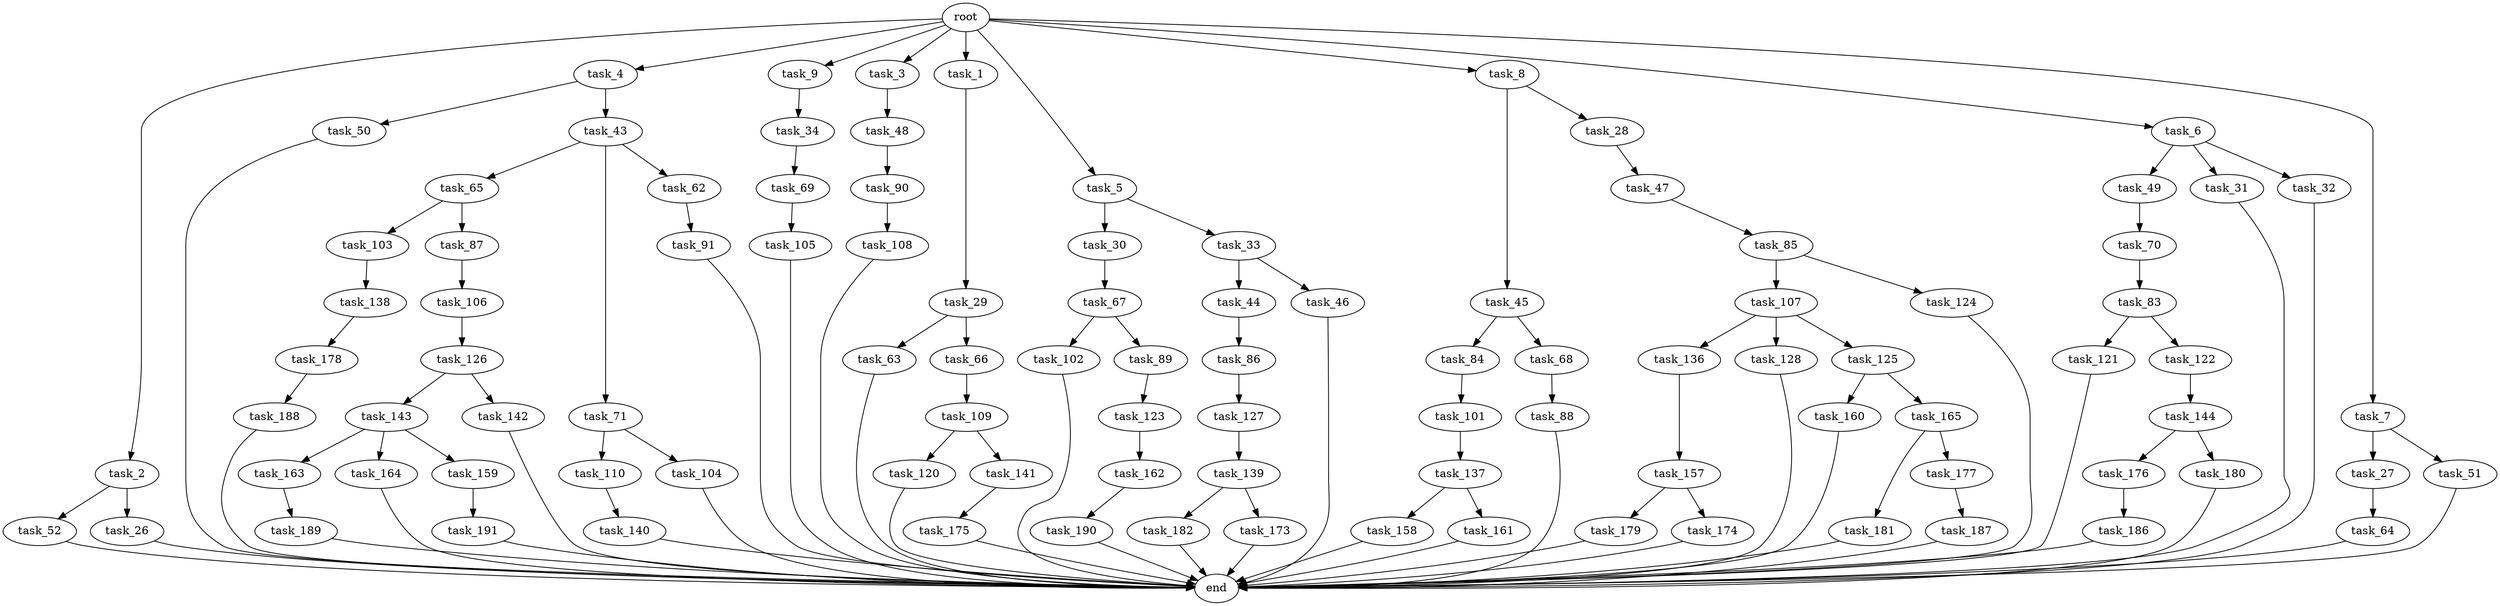 digraph G {
  task_102 [size="1391569403.904000"];
  task_65 [size="841813590.016000"];
  task_176 [size="618475290.624000"];
  task_162 [size="618475290.624000"];
  task_158 [size="1717986918.400000"];
  task_105 [size="618475290.624000"];
  task_182 [size="841813590.016000"];
  task_45 [size="1391569403.904000"];
  task_163 [size="429496729.600000"];
  task_144 [size="1099511627.776000"];
  task_44 [size="618475290.624000"];
  task_179 [size="154618822.656000"];
  task_164 [size="429496729.600000"];
  task_139 [size="618475290.624000"];
  task_28 [size="1391569403.904000"];
  task_50 [size="1391569403.904000"];
  task_71 [size="841813590.016000"];
  task_62 [size="841813590.016000"];
  task_49 [size="1391569403.904000"];
  task_136 [size="618475290.624000"];
  task_157 [size="618475290.624000"];
  task_90 [size="1717986918.400000"];
  task_159 [size="429496729.600000"];
  task_106 [size="274877906.944000"];
  task_121 [size="274877906.944000"];
  task_140 [size="1099511627.776000"];
  task_190 [size="68719476.736000"];
  task_122 [size="274877906.944000"];
  task_126 [size="154618822.656000"];
  task_52 [size="1391569403.904000"];
  task_2 [size="2.048000"];
  task_67 [size="1099511627.776000"];
  task_110 [size="1099511627.776000"];
  task_186 [size="68719476.736000"];
  task_30 [size="1391569403.904000"];
  task_31 [size="1391569403.904000"];
  task_160 [size="1717986918.400000"];
  task_104 [size="1099511627.776000"];
  task_33 [size="1391569403.904000"];
  task_4 [size="2.048000"];
  task_109 [size="274877906.944000"];
  task_48 [size="154618822.656000"];
  task_27 [size="429496729.600000"];
  task_64 [size="154618822.656000"];
  task_85 [size="841813590.016000"];
  task_103 [size="1717986918.400000"];
  task_181 [size="429496729.600000"];
  task_173 [size="841813590.016000"];
  task_91 [size="618475290.624000"];
  task_89 [size="1391569403.904000"];
  task_120 [size="274877906.944000"];
  task_34 [size="618475290.624000"];
  task_9 [size="2.048000"];
  task_32 [size="1391569403.904000"];
  task_177 [size="429496729.600000"];
  task_143 [size="274877906.944000"];
  task_3 [size="2.048000"];
  task_174 [size="154618822.656000"];
  task_86 [size="68719476.736000"];
  task_189 [size="429496729.600000"];
  task_101 [size="1099511627.776000"];
  task_1 [size="2.048000"];
  task_107 [size="1099511627.776000"];
  task_26 [size="1391569403.904000"];
  task_69 [size="68719476.736000"];
  task_46 [size="618475290.624000"];
  task_5 [size="2.048000"];
  task_108 [size="1099511627.776000"];
  task_88 [size="1099511627.776000"];
  end [size="0.000000"];
  task_8 [size="2.048000"];
  task_87 [size="1717986918.400000"];
  task_141 [size="274877906.944000"];
  task_84 [size="1717986918.400000"];
  task_83 [size="429496729.600000"];
  task_63 [size="841813590.016000"];
  task_142 [size="274877906.944000"];
  task_127 [size="1391569403.904000"];
  task_29 [size="274877906.944000"];
  task_43 [size="1391569403.904000"];
  task_178 [size="429496729.600000"];
  task_138 [size="618475290.624000"];
  root [size="0.000000"];
  task_187 [size="154618822.656000"];
  task_47 [size="68719476.736000"];
  task_123 [size="1391569403.904000"];
  task_128 [size="618475290.624000"];
  task_180 [size="618475290.624000"];
  task_6 [size="2.048000"];
  task_70 [size="1099511627.776000"];
  task_191 [size="274877906.944000"];
  task_175 [size="1099511627.776000"];
  task_188 [size="841813590.016000"];
  task_165 [size="1717986918.400000"];
  task_161 [size="1717986918.400000"];
  task_51 [size="429496729.600000"];
  task_125 [size="618475290.624000"];
  task_124 [size="1099511627.776000"];
  task_7 [size="2.048000"];
  task_137 [size="154618822.656000"];
  task_68 [size="1717986918.400000"];
  task_66 [size="841813590.016000"];

  task_102 -> end [size="1.000000"];
  task_65 -> task_103 [size="838860800.000000"];
  task_65 -> task_87 [size="838860800.000000"];
  task_176 -> task_186 [size="33554432.000000"];
  task_162 -> task_190 [size="33554432.000000"];
  task_158 -> end [size="1.000000"];
  task_105 -> end [size="1.000000"];
  task_182 -> end [size="1.000000"];
  task_45 -> task_68 [size="838860800.000000"];
  task_45 -> task_84 [size="838860800.000000"];
  task_163 -> task_189 [size="209715200.000000"];
  task_144 -> task_180 [size="301989888.000000"];
  task_144 -> task_176 [size="301989888.000000"];
  task_44 -> task_86 [size="33554432.000000"];
  task_179 -> end [size="1.000000"];
  task_164 -> end [size="1.000000"];
  task_139 -> task_173 [size="411041792.000000"];
  task_139 -> task_182 [size="411041792.000000"];
  task_28 -> task_47 [size="33554432.000000"];
  task_50 -> end [size="1.000000"];
  task_71 -> task_110 [size="536870912.000000"];
  task_71 -> task_104 [size="536870912.000000"];
  task_62 -> task_91 [size="301989888.000000"];
  task_49 -> task_70 [size="536870912.000000"];
  task_136 -> task_157 [size="301989888.000000"];
  task_157 -> task_174 [size="75497472.000000"];
  task_157 -> task_179 [size="75497472.000000"];
  task_90 -> task_108 [size="536870912.000000"];
  task_159 -> task_191 [size="134217728.000000"];
  task_106 -> task_126 [size="75497472.000000"];
  task_121 -> end [size="1.000000"];
  task_140 -> end [size="1.000000"];
  task_190 -> end [size="1.000000"];
  task_122 -> task_144 [size="536870912.000000"];
  task_126 -> task_143 [size="134217728.000000"];
  task_126 -> task_142 [size="134217728.000000"];
  task_52 -> end [size="1.000000"];
  task_2 -> task_26 [size="679477248.000000"];
  task_2 -> task_52 [size="679477248.000000"];
  task_67 -> task_102 [size="679477248.000000"];
  task_67 -> task_89 [size="679477248.000000"];
  task_110 -> task_140 [size="536870912.000000"];
  task_186 -> end [size="1.000000"];
  task_30 -> task_67 [size="536870912.000000"];
  task_31 -> end [size="1.000000"];
  task_160 -> end [size="1.000000"];
  task_104 -> end [size="1.000000"];
  task_33 -> task_44 [size="301989888.000000"];
  task_33 -> task_46 [size="301989888.000000"];
  task_4 -> task_43 [size="679477248.000000"];
  task_4 -> task_50 [size="679477248.000000"];
  task_109 -> task_120 [size="134217728.000000"];
  task_109 -> task_141 [size="134217728.000000"];
  task_48 -> task_90 [size="838860800.000000"];
  task_27 -> task_64 [size="75497472.000000"];
  task_64 -> end [size="1.000000"];
  task_85 -> task_107 [size="536870912.000000"];
  task_85 -> task_124 [size="536870912.000000"];
  task_103 -> task_138 [size="301989888.000000"];
  task_181 -> end [size="1.000000"];
  task_173 -> end [size="1.000000"];
  task_91 -> end [size="1.000000"];
  task_89 -> task_123 [size="679477248.000000"];
  task_120 -> end [size="1.000000"];
  task_34 -> task_69 [size="33554432.000000"];
  task_9 -> task_34 [size="301989888.000000"];
  task_32 -> end [size="1.000000"];
  task_177 -> task_187 [size="75497472.000000"];
  task_143 -> task_163 [size="209715200.000000"];
  task_143 -> task_164 [size="209715200.000000"];
  task_143 -> task_159 [size="209715200.000000"];
  task_3 -> task_48 [size="75497472.000000"];
  task_174 -> end [size="1.000000"];
  task_86 -> task_127 [size="679477248.000000"];
  task_189 -> end [size="1.000000"];
  task_101 -> task_137 [size="75497472.000000"];
  task_1 -> task_29 [size="134217728.000000"];
  task_107 -> task_128 [size="301989888.000000"];
  task_107 -> task_136 [size="301989888.000000"];
  task_107 -> task_125 [size="301989888.000000"];
  task_26 -> end [size="1.000000"];
  task_69 -> task_105 [size="301989888.000000"];
  task_46 -> end [size="1.000000"];
  task_5 -> task_33 [size="679477248.000000"];
  task_5 -> task_30 [size="679477248.000000"];
  task_108 -> end [size="1.000000"];
  task_88 -> end [size="1.000000"];
  task_8 -> task_45 [size="679477248.000000"];
  task_8 -> task_28 [size="679477248.000000"];
  task_87 -> task_106 [size="134217728.000000"];
  task_141 -> task_175 [size="536870912.000000"];
  task_84 -> task_101 [size="536870912.000000"];
  task_83 -> task_122 [size="134217728.000000"];
  task_83 -> task_121 [size="134217728.000000"];
  task_63 -> end [size="1.000000"];
  task_142 -> end [size="1.000000"];
  task_127 -> task_139 [size="301989888.000000"];
  task_29 -> task_66 [size="411041792.000000"];
  task_29 -> task_63 [size="411041792.000000"];
  task_43 -> task_65 [size="411041792.000000"];
  task_43 -> task_62 [size="411041792.000000"];
  task_43 -> task_71 [size="411041792.000000"];
  task_178 -> task_188 [size="411041792.000000"];
  task_138 -> task_178 [size="209715200.000000"];
  root -> task_2 [size="1.000000"];
  root -> task_6 [size="1.000000"];
  root -> task_4 [size="1.000000"];
  root -> task_5 [size="1.000000"];
  root -> task_3 [size="1.000000"];
  root -> task_9 [size="1.000000"];
  root -> task_8 [size="1.000000"];
  root -> task_7 [size="1.000000"];
  root -> task_1 [size="1.000000"];
  task_187 -> end [size="1.000000"];
  task_47 -> task_85 [size="411041792.000000"];
  task_123 -> task_162 [size="301989888.000000"];
  task_128 -> end [size="1.000000"];
  task_180 -> end [size="1.000000"];
  task_6 -> task_31 [size="679477248.000000"];
  task_6 -> task_32 [size="679477248.000000"];
  task_6 -> task_49 [size="679477248.000000"];
  task_70 -> task_83 [size="209715200.000000"];
  task_191 -> end [size="1.000000"];
  task_175 -> end [size="1.000000"];
  task_188 -> end [size="1.000000"];
  task_165 -> task_181 [size="209715200.000000"];
  task_165 -> task_177 [size="209715200.000000"];
  task_161 -> end [size="1.000000"];
  task_51 -> end [size="1.000000"];
  task_125 -> task_165 [size="838860800.000000"];
  task_125 -> task_160 [size="838860800.000000"];
  task_124 -> end [size="1.000000"];
  task_7 -> task_51 [size="209715200.000000"];
  task_7 -> task_27 [size="209715200.000000"];
  task_137 -> task_161 [size="838860800.000000"];
  task_137 -> task_158 [size="838860800.000000"];
  task_68 -> task_88 [size="536870912.000000"];
  task_66 -> task_109 [size="134217728.000000"];
}
